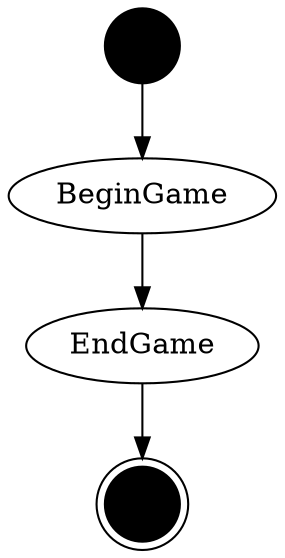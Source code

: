 digraph states {
    start [label="" shape=circle style=filled color=black]
    end [label="" shape=doublecircle style=filled color=black]
    start -> BeginGame
    BeginGame -> EndGame
    EndGame -> end
    
}
